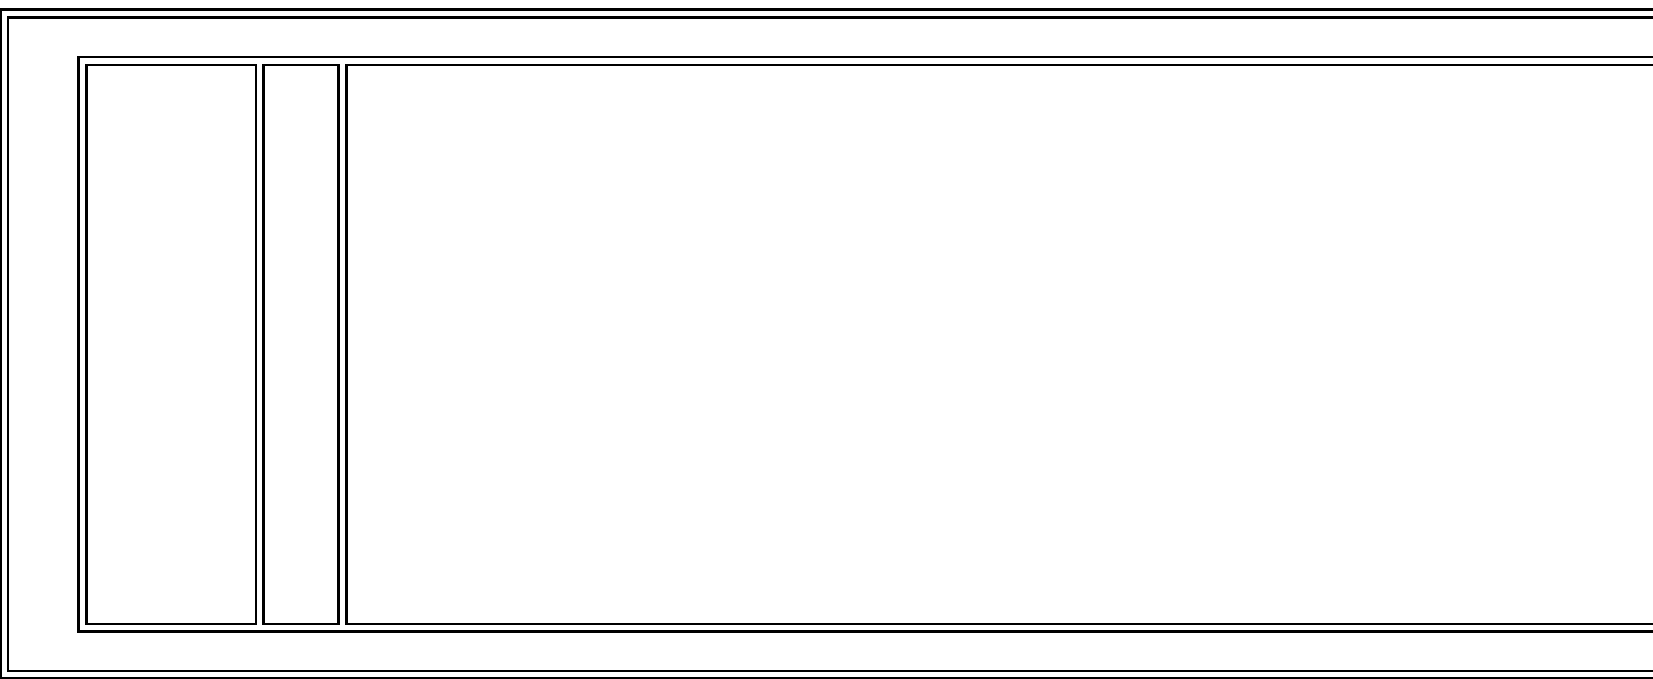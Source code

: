 beginfig(1);
gwidth=266.5mm;
gheight=85mm;
largethickness=0.3mm;
thinthickness=0.2mm;
sep=1mm;
widthfirst=21.5mm;
widthsecond=9.5mm;
hoffset=9mm;
voffset=5mm;
pickup pensquare scaled largethickness;
draw (0,0) -- (gwidth, 0) -- (gwidth, gheight) -- (0, gheight) -- (0,0);
pickup pensquare scaled thinthickness;
draw (sep,sep) -- (gwidth-sep, sep) -- (gwidth-sep, gheight-sep) -- (sep, gheight-sep) -- (sep,sep);
draw (sep+hoffset, sep+voffset) -- (gwidth - sep - hoffset, sep+voffset) -- (gwidth - sep - hoffset, gheight - sep - voffset) -- (sep+hoffset, gheight - sep - voffset) -- (sep+hoffset, sep+voffset);
draw (2 * sep + hoffset , 2*sep+voffset) -- (2*sep+hoffset+widthfirst, 2*sep+voffset) -- (2*sep+hoffset+widthfirst, gheight - 2*sep - voffset) -- (2*sep+hoffset, gheight - 2*sep-voffset) -- (2*sep+hoffset,2*sep+voffset);
draw (3 * sep + hoffset +widthfirst, 2*sep+voffset) -- (3 * sep + hoffset +widthfirst+widthsecond, 2*sep+voffset) -- (3 * sep + hoffset +widthfirst+widthsecond, gheight - 2*sep - voffset) -- (3 * sep + hoffset +widthfirst, gheight - 2*sep-voffset) -- (3 * sep + hoffset +widthfirst,2*sep+voffset);
draw (gwidth - 2 * sep - hoffset, 2*sep+voffset) -- (gwidth - 2*sep-hoffset-widthfirst, 2*sep+voffset) -- (gwidth - 2*sep-hoffset-widthfirst, gheight - 2*sep - voffset) -- (gwidth - 2 * sep - hoffset, gheight - 2*sep-voffset) -- (gwidth - 2 * sep - hoffset,2*sep+voffset);
draw (gwidth - 3 * sep - hoffset - widthfirst, 2*sep+voffset) -- (gwidth - 3 * sep - hoffset - widthfirst-widthsecond, 2*sep+voffset) -- (gwidth - 3 * sep - hoffset - widthfirst-widthsecond, gheight - 2*sep - voffset) -- (gwidth - 3 * sep - hoffset - widthfirst, gheight - 2*sep-voffset) -- (gwidth - 3 * sep - hoffset - widthfirst, 2*sep+voffset);
draw (4*sep + hoffset + widthfirst + widthsecond, 2*sep+voffset) -- (gwidth - 4*sep - hoffset - widthfirst - widthsecond, 2*sep+voffset) -- (gwidth - 4*sep - hoffset - widthfirst - widthsecond, gheight - 2*sep - voffset) -- (4*sep + hoffset + widthfirst + widthsecond, gheight - 2*sep-voffset) -- (4*sep + hoffset + widthfirst + widthsecond, 2*sep+voffset);
endfig;
end;



